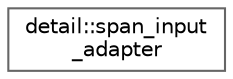digraph "Gráfico de jerarquía de clases"
{
 // LATEX_PDF_SIZE
  bgcolor="transparent";
  edge [fontname=Helvetica,fontsize=10,labelfontname=Helvetica,labelfontsize=10];
  node [fontname=Helvetica,fontsize=10,shape=box,height=0.2,width=0.4];
  rankdir="LR";
  Node0 [id="Node000000",label="detail::span_input\l_adapter",height=0.2,width=0.4,color="grey40", fillcolor="white", style="filled",URL="$classdetail_1_1span__input__adapter.html",tooltip=" "];
}
